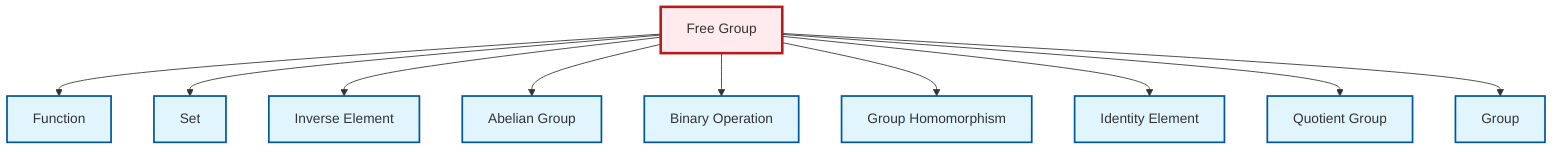 graph TD
    classDef definition fill:#e1f5fe,stroke:#01579b,stroke-width:2px
    classDef theorem fill:#f3e5f5,stroke:#4a148c,stroke-width:2px
    classDef axiom fill:#fff3e0,stroke:#e65100,stroke-width:2px
    classDef example fill:#e8f5e9,stroke:#1b5e20,stroke-width:2px
    classDef current fill:#ffebee,stroke:#b71c1c,stroke-width:3px
    def-set["Set"]:::definition
    def-group["Group"]:::definition
    def-function["Function"]:::definition
    def-abelian-group["Abelian Group"]:::definition
    def-free-group["Free Group"]:::definition
    def-inverse-element["Inverse Element"]:::definition
    def-homomorphism["Group Homomorphism"]:::definition
    def-identity-element["Identity Element"]:::definition
    def-quotient-group["Quotient Group"]:::definition
    def-binary-operation["Binary Operation"]:::definition
    def-free-group --> def-function
    def-free-group --> def-set
    def-free-group --> def-inverse-element
    def-free-group --> def-abelian-group
    def-free-group --> def-binary-operation
    def-free-group --> def-homomorphism
    def-free-group --> def-identity-element
    def-free-group --> def-quotient-group
    def-free-group --> def-group
    class def-free-group current